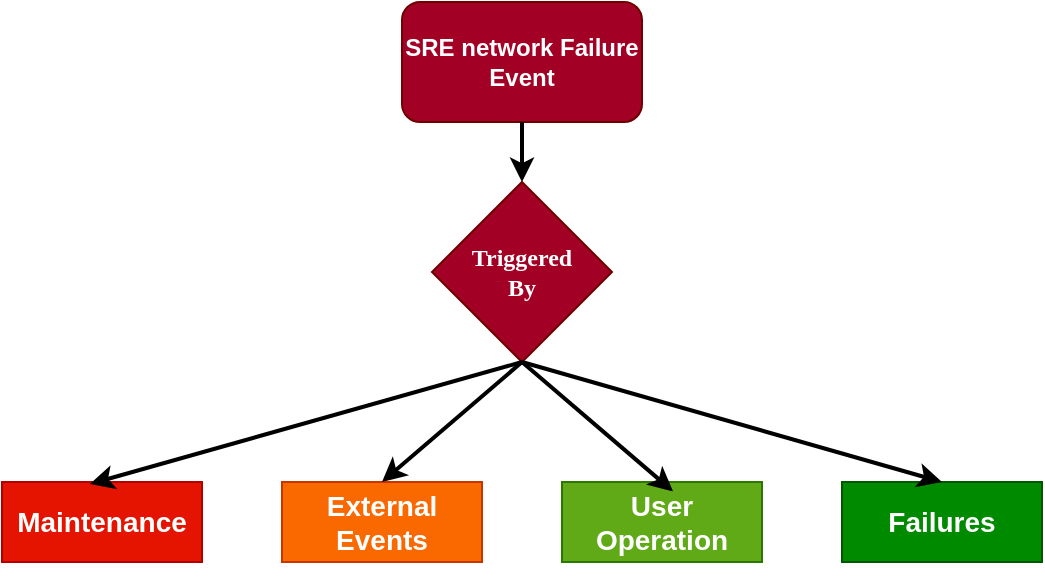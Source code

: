 <mxfile version="12.1.4" type="github" pages="1">
  <diagram id="fbNiFaY6dAWync61rJiA" name="Page-1">
    <mxGraphModel dx="1122" dy="757" grid="1" gridSize="10" guides="1" tooltips="1" connect="1" arrows="1" fold="1" page="1" pageScale="1" pageWidth="850" pageHeight="1100" math="0" shadow="0">
      <root>
        <mxCell id="0"/>
        <mxCell id="1" parent="0"/>
        <mxCell id="g9HdnmW0gcBoiEjRF-qI-2" value="&lt;b&gt;SRE network Failure Event&lt;/b&gt;" style="rounded=1;whiteSpace=wrap;html=1;fillColor=#a20025;strokeColor=#6F0000;fontColor=#ffffff;" parent="1" vertex="1">
          <mxGeometry x="320" y="40" width="120" height="60" as="geometry"/>
        </mxCell>
        <mxCell id="g9HdnmW0gcBoiEjRF-qI-6" value="&lt;pre&gt;&lt;/pre&gt;&lt;b style=&quot;font-size: 14px&quot;&gt;&lt;p&gt;&lt;b&gt;Maintenance&lt;/b&gt;&lt;/p&gt;&lt;/b&gt;" style="rounded=0;whiteSpace=wrap;html=1;fillColor=#e51400;strokeColor=#B20000;fontColor=#ffffff;align=center;" parent="1" vertex="1">
          <mxGeometry x="120" y="280" width="100" height="40" as="geometry"/>
        </mxCell>
        <mxCell id="g9HdnmW0gcBoiEjRF-qI-8" value="&lt;pre&gt;&lt;/pre&gt;&lt;b style=&quot;font-size: 14px&quot;&gt;&lt;p&gt;External Events&lt;/p&gt;&lt;/b&gt;" style="rounded=0;whiteSpace=wrap;html=1;fillColor=#fa6800;strokeColor=#C73500;fontColor=#ffffff;align=center;" parent="1" vertex="1">
          <mxGeometry x="260" y="280" width="100" height="40" as="geometry"/>
        </mxCell>
        <mxCell id="g9HdnmW0gcBoiEjRF-qI-9" value="&lt;pre&gt;&lt;/pre&gt;&lt;b style=&quot;font-size: 14px&quot;&gt;&lt;p&gt;&lt;b&gt;User Operation&lt;/b&gt;&lt;/p&gt;&lt;/b&gt;" style="rounded=0;whiteSpace=wrap;html=1;fillColor=#60a917;strokeColor=#2D7600;fontColor=#ffffff;align=center;" parent="1" vertex="1">
          <mxGeometry x="400" y="280" width="100" height="40" as="geometry"/>
        </mxCell>
        <mxCell id="vj2LEgVDpg09O2PBtGoZ-1" value="&lt;pre&gt;&lt;/pre&gt;&lt;b style=&quot;font-size: 14px&quot;&gt;&lt;p&gt;&lt;b&gt;Failures&lt;/b&gt;&lt;/p&gt;&lt;/b&gt;" style="rounded=0;whiteSpace=wrap;html=1;fillColor=#008a00;strokeColor=#005700;fontColor=#ffffff;align=center;" vertex="1" parent="1">
          <mxGeometry x="540" y="280" width="100" height="40" as="geometry"/>
        </mxCell>
        <mxCell id="vj2LEgVDpg09O2PBtGoZ-2" value="&lt;p&gt;&lt;font face=&quot;Verdana&quot;&gt;&lt;font style=&quot;font-size: 12px&quot;&gt;&lt;b&gt;Triggered&lt;br&gt;&lt;/b&gt;&lt;/font&gt;&lt;font style=&quot;font-size: 12px&quot;&gt;&lt;b&gt;By&lt;/b&gt;&lt;/font&gt;&lt;/font&gt;&lt;/p&gt;" style="rhombus;whiteSpace=wrap;html=1;fillColor=#a20025;strokeColor=#6F0000;fontColor=#ffffff;" vertex="1" parent="1">
          <mxGeometry x="335" y="130" width="90" height="90" as="geometry"/>
        </mxCell>
        <mxCell id="vj2LEgVDpg09O2PBtGoZ-3" value="" style="endArrow=classic;html=1;exitX=0.5;exitY=1;exitDx=0;exitDy=0;entryX=0.5;entryY=0;entryDx=0;entryDy=0;strokeWidth=2;" edge="1" parent="1" source="g9HdnmW0gcBoiEjRF-qI-2" target="vj2LEgVDpg09O2PBtGoZ-2">
          <mxGeometry width="50" height="50" relative="1" as="geometry">
            <mxPoint x="120" y="400" as="sourcePoint"/>
            <mxPoint x="170" y="350" as="targetPoint"/>
          </mxGeometry>
        </mxCell>
        <mxCell id="vj2LEgVDpg09O2PBtGoZ-10" value="" style="endArrow=classic;html=1;entryX=0.44;entryY=0.025;entryDx=0;entryDy=0;strokeWidth=2;entryPerimeter=0;exitX=0.5;exitY=1;exitDx=0;exitDy=0;" edge="1" parent="1" source="vj2LEgVDpg09O2PBtGoZ-2" target="g9HdnmW0gcBoiEjRF-qI-6">
          <mxGeometry width="50" height="50" relative="1" as="geometry">
            <mxPoint x="377" y="220" as="sourcePoint"/>
            <mxPoint x="140" y="540" as="targetPoint"/>
          </mxGeometry>
        </mxCell>
        <mxCell id="vj2LEgVDpg09O2PBtGoZ-12" value="" style="endArrow=classic;html=1;exitX=0.5;exitY=1;exitDx=0;exitDy=0;entryX=0.5;entryY=0;entryDx=0;entryDy=0;strokeWidth=2;" edge="1" parent="1" source="vj2LEgVDpg09O2PBtGoZ-2" target="g9HdnmW0gcBoiEjRF-qI-8">
          <mxGeometry width="50" height="50" relative="1" as="geometry">
            <mxPoint x="160" y="510" as="sourcePoint"/>
            <mxPoint x="160" y="540" as="targetPoint"/>
          </mxGeometry>
        </mxCell>
        <mxCell id="vj2LEgVDpg09O2PBtGoZ-13" value="" style="endArrow=classic;html=1;exitX=0.5;exitY=1;exitDx=0;exitDy=0;entryX=0.555;entryY=0.117;entryDx=0;entryDy=0;strokeWidth=2;entryPerimeter=0;" edge="1" parent="1" source="vj2LEgVDpg09O2PBtGoZ-2" target="g9HdnmW0gcBoiEjRF-qI-9">
          <mxGeometry width="50" height="50" relative="1" as="geometry">
            <mxPoint x="180" y="510" as="sourcePoint"/>
            <mxPoint x="180" y="540" as="targetPoint"/>
          </mxGeometry>
        </mxCell>
        <mxCell id="vj2LEgVDpg09O2PBtGoZ-14" value="" style="endArrow=classic;html=1;exitX=0.5;exitY=1;exitDx=0;exitDy=0;entryX=0.5;entryY=0;entryDx=0;entryDy=0;strokeWidth=2;" edge="1" parent="1" source="vj2LEgVDpg09O2PBtGoZ-2" target="vj2LEgVDpg09O2PBtGoZ-1">
          <mxGeometry width="50" height="50" relative="1" as="geometry">
            <mxPoint x="210" y="520" as="sourcePoint"/>
            <mxPoint x="210" y="550" as="targetPoint"/>
          </mxGeometry>
        </mxCell>
      </root>
    </mxGraphModel>
  </diagram>
</mxfile>
